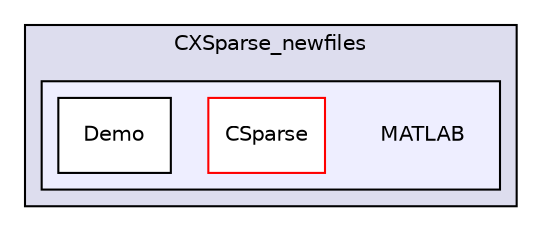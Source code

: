 digraph "libs/SuiteSparse/CXSparse_newfiles/MATLAB" {
  compound=true
  node [ fontsize="10", fontname="Helvetica"];
  edge [ labelfontsize="10", labelfontname="Helvetica"];
  subgraph clusterdir_d7c04fa715a2e1447df40bc9cc9441e9 {
    graph [ bgcolor="#ddddee", pencolor="black", label="CXSparse_newfiles" fontname="Helvetica", fontsize="10", URL="dir_d7c04fa715a2e1447df40bc9cc9441e9.html"]
  subgraph clusterdir_60b2ea401556130bfc656ed89d09864b {
    graph [ bgcolor="#eeeeff", pencolor="black", label="" URL="dir_60b2ea401556130bfc656ed89d09864b.html"];
    dir_60b2ea401556130bfc656ed89d09864b [shape=plaintext label="MATLAB"];
    dir_e3bc021ab09d8e40a01a7d68e9f29d2a [shape=box label="CSparse" color="red" fillcolor="white" style="filled" URL="dir_e3bc021ab09d8e40a01a7d68e9f29d2a.html"];
    dir_4dafc32ac16520b11ff217687f03a44f [shape=box label="Demo" color="black" fillcolor="white" style="filled" URL="dir_4dafc32ac16520b11ff217687f03a44f.html"];
  }
  }
}
